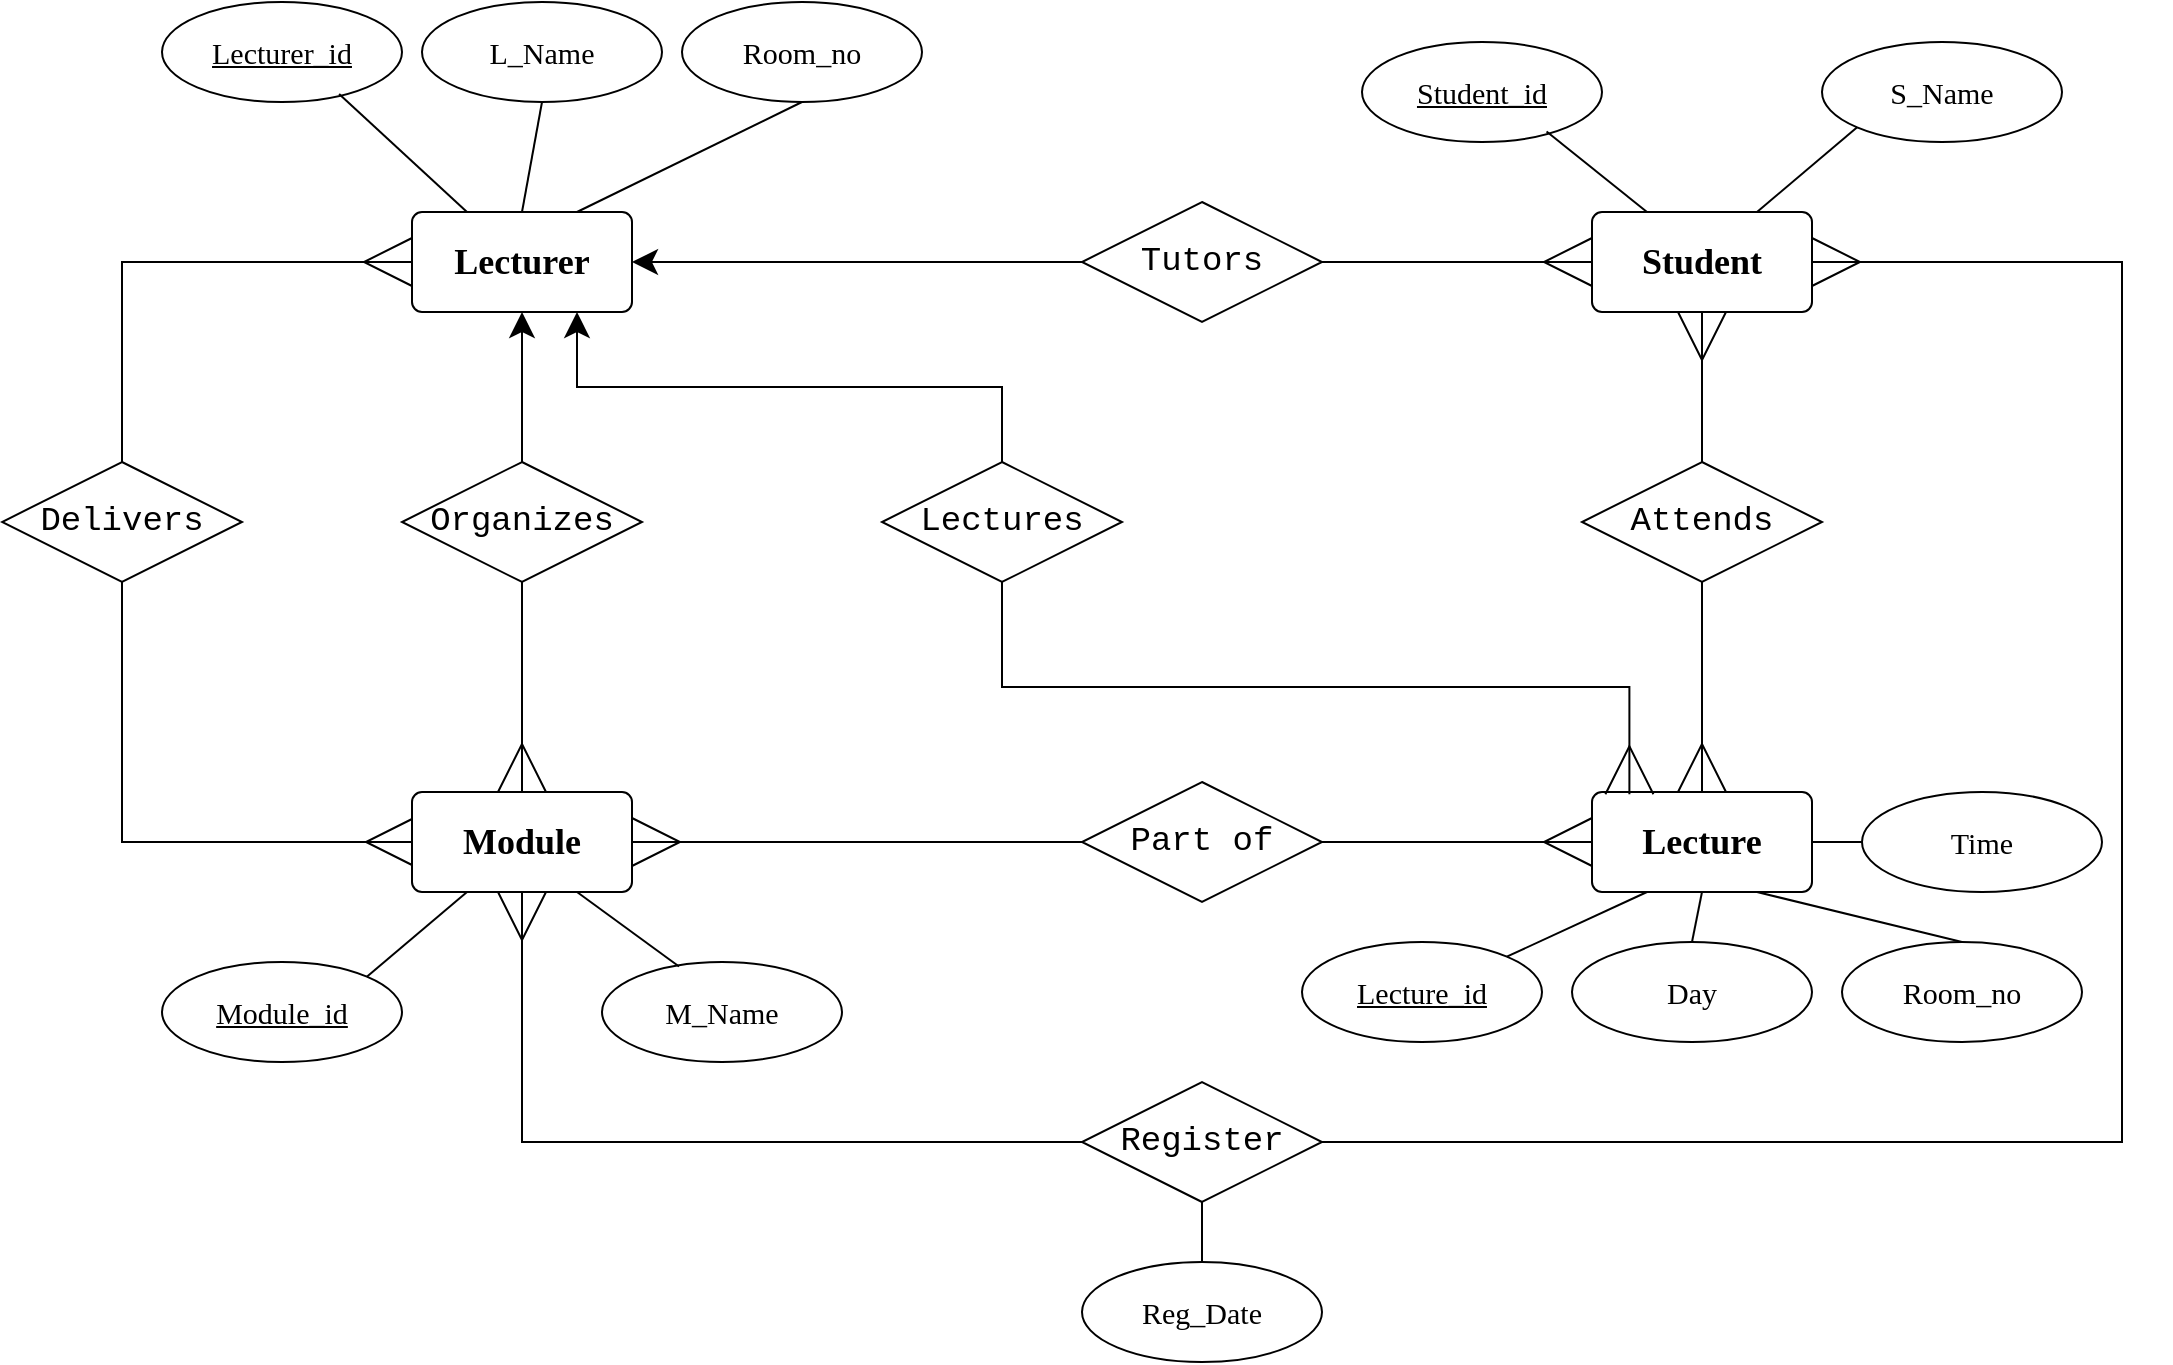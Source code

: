 <mxfile version="21.6.6" type="github">
  <diagram id="R2lEEEUBdFMjLlhIrx00" name="Page-1">
    <mxGraphModel dx="2072" dy="696" grid="1" gridSize="10" guides="1" tooltips="1" connect="1" arrows="1" fold="1" page="1" pageScale="1" pageWidth="850" pageHeight="1100" math="0" shadow="0" extFonts="Permanent Marker^https://fonts.googleapis.com/css?family=Permanent+Marker">
      <root>
        <mxCell id="0" />
        <mxCell id="1" parent="0" />
        <mxCell id="CVCtrazBTh_NCcg5P7VE-1" value="&lt;h2&gt;&lt;font face=&quot;Times New Roman&quot; style=&quot;font-size: 18px;&quot;&gt;&lt;b&gt;Lecturer&lt;/b&gt;&lt;/font&gt;&lt;/h2&gt;" style="rounded=1;arcSize=10;whiteSpace=wrap;html=1;align=center;" vertex="1" parent="1">
          <mxGeometry x="145" y="135" width="110" height="50" as="geometry" />
        </mxCell>
        <mxCell id="CVCtrazBTh_NCcg5P7VE-2" value="&lt;h2&gt;&lt;font face=&quot;Times New Roman&quot; style=&quot;font-size: 18px;&quot;&gt;&lt;b&gt;Lecture&lt;/b&gt;&lt;/font&gt;&lt;/h2&gt;" style="rounded=1;arcSize=10;whiteSpace=wrap;html=1;align=center;" vertex="1" parent="1">
          <mxGeometry x="735" y="425" width="110" height="50" as="geometry" />
        </mxCell>
        <mxCell id="CVCtrazBTh_NCcg5P7VE-3" value="&lt;h2&gt;&lt;font face=&quot;Times New Roman&quot;&gt;Module&lt;/font&gt;&lt;/h2&gt;" style="rounded=1;arcSize=10;whiteSpace=wrap;html=1;align=center;" vertex="1" parent="1">
          <mxGeometry x="145" y="425" width="110" height="50" as="geometry" />
        </mxCell>
        <mxCell id="CVCtrazBTh_NCcg5P7VE-4" value="&lt;h2&gt;&lt;font face=&quot;Times New Roman&quot; style=&quot;font-size: 18px;&quot;&gt;&lt;b&gt;Student&lt;/b&gt;&lt;/font&gt;&lt;/h2&gt;" style="rounded=1;arcSize=10;whiteSpace=wrap;html=1;align=center;" vertex="1" parent="1">
          <mxGeometry x="735" y="135" width="110" height="50" as="geometry" />
        </mxCell>
        <mxCell id="CVCtrazBTh_NCcg5P7VE-13" style="edgeStyle=orthogonalEdgeStyle;rounded=0;orthogonalLoop=1;jettySize=auto;html=1;entryX=1;entryY=0.5;entryDx=0;entryDy=0;endSize=10;" edge="1" parent="1" source="CVCtrazBTh_NCcg5P7VE-5" target="CVCtrazBTh_NCcg5P7VE-1">
          <mxGeometry relative="1" as="geometry" />
        </mxCell>
        <mxCell id="CVCtrazBTh_NCcg5P7VE-5" value="&lt;font style=&quot;font-size: 17px;&quot; face=&quot;Courier New&quot;&gt;Tutors&lt;/font&gt;" style="shape=rhombus;perimeter=rhombusPerimeter;whiteSpace=wrap;html=1;align=center;" vertex="1" parent="1">
          <mxGeometry x="480" y="130" width="120" height="60" as="geometry" />
        </mxCell>
        <mxCell id="CVCtrazBTh_NCcg5P7VE-11" value="" style="edgeStyle=entityRelationEdgeStyle;fontSize=12;html=1;endArrow=ERmany;rounded=0;entryX=0;entryY=0.5;entryDx=0;entryDy=0;exitX=1;exitY=0.5;exitDx=0;exitDy=0;endSize=22;startSize=22;jumpSize=6;" edge="1" parent="1" source="CVCtrazBTh_NCcg5P7VE-5" target="CVCtrazBTh_NCcg5P7VE-4">
          <mxGeometry width="100" height="100" relative="1" as="geometry">
            <mxPoint x="420" y="370" as="sourcePoint" />
            <mxPoint x="520" y="270" as="targetPoint" />
          </mxGeometry>
        </mxCell>
        <mxCell id="CVCtrazBTh_NCcg5P7VE-15" value="&lt;font face=&quot;Courier New&quot;&gt;&lt;span style=&quot;font-size: 17px;&quot;&gt;Attends&lt;/span&gt;&lt;/font&gt;" style="shape=rhombus;perimeter=rhombusPerimeter;whiteSpace=wrap;html=1;align=center;" vertex="1" parent="1">
          <mxGeometry x="730" y="260" width="120" height="60" as="geometry" />
        </mxCell>
        <mxCell id="CVCtrazBTh_NCcg5P7VE-16" value="&lt;font face=&quot;Courier New&quot;&gt;&lt;span style=&quot;font-size: 17px;&quot;&gt;Delivers&lt;/span&gt;&lt;/font&gt;" style="shape=rhombus;perimeter=rhombusPerimeter;whiteSpace=wrap;html=1;align=center;" vertex="1" parent="1">
          <mxGeometry x="-60" y="260" width="120" height="60" as="geometry" />
        </mxCell>
        <mxCell id="CVCtrazBTh_NCcg5P7VE-24" style="edgeStyle=orthogonalEdgeStyle;rounded=0;orthogonalLoop=1;jettySize=auto;html=1;endSize=10;" edge="1" parent="1" source="CVCtrazBTh_NCcg5P7VE-17" target="CVCtrazBTh_NCcg5P7VE-1">
          <mxGeometry relative="1" as="geometry">
            <mxPoint x="200" y="190" as="targetPoint" />
          </mxGeometry>
        </mxCell>
        <mxCell id="CVCtrazBTh_NCcg5P7VE-17" value="&lt;font face=&quot;Courier New&quot;&gt;&lt;span style=&quot;font-size: 17px;&quot;&gt;Organizes&lt;/span&gt;&lt;/font&gt;" style="shape=rhombus;perimeter=rhombusPerimeter;whiteSpace=wrap;html=1;align=center;" vertex="1" parent="1">
          <mxGeometry x="140" y="260" width="120" height="60" as="geometry" />
        </mxCell>
        <mxCell id="CVCtrazBTh_NCcg5P7VE-18" value="&lt;font face=&quot;Courier New&quot;&gt;&lt;span style=&quot;font-size: 17px;&quot;&gt;Register&lt;/span&gt;&lt;/font&gt;" style="shape=rhombus;perimeter=rhombusPerimeter;whiteSpace=wrap;html=1;align=center;direction=west;" vertex="1" parent="1">
          <mxGeometry x="480" y="570" width="120" height="60" as="geometry" />
        </mxCell>
        <mxCell id="CVCtrazBTh_NCcg5P7VE-35" style="edgeStyle=elbowEdgeStyle;rounded=0;orthogonalLoop=1;jettySize=auto;html=1;elbow=vertical;entryX=0.75;entryY=1;entryDx=0;entryDy=0;endSize=10;" edge="1" parent="1" source="CVCtrazBTh_NCcg5P7VE-19" target="CVCtrazBTh_NCcg5P7VE-1">
          <mxGeometry relative="1" as="geometry">
            <mxPoint x="237" y="190" as="targetPoint" />
          </mxGeometry>
        </mxCell>
        <mxCell id="CVCtrazBTh_NCcg5P7VE-19" value="&lt;font face=&quot;Courier New&quot;&gt;&lt;span style=&quot;font-size: 17px;&quot;&gt;Lectures&lt;/span&gt;&lt;/font&gt;" style="shape=rhombus;perimeter=rhombusPerimeter;whiteSpace=wrap;html=1;align=center;" vertex="1" parent="1">
          <mxGeometry x="380" y="260" width="120" height="60" as="geometry" />
        </mxCell>
        <mxCell id="CVCtrazBTh_NCcg5P7VE-20" value="&lt;font face=&quot;Courier New&quot;&gt;&lt;span style=&quot;font-size: 17px;&quot;&gt;Part of&lt;/span&gt;&lt;/font&gt;" style="shape=rhombus;perimeter=rhombusPerimeter;whiteSpace=wrap;html=1;align=center;" vertex="1" parent="1">
          <mxGeometry x="480" y="420" width="120" height="60" as="geometry" />
        </mxCell>
        <mxCell id="CVCtrazBTh_NCcg5P7VE-22" value="" style="edgeStyle=entityRelationEdgeStyle;fontSize=12;html=1;endArrow=ERmany;rounded=0;entryX=1;entryY=0.5;entryDx=0;entryDy=0;exitX=0;exitY=0.5;exitDx=0;exitDy=0;endSize=22;startSize=22;jumpSize=6;" edge="1" parent="1" source="CVCtrazBTh_NCcg5P7VE-20" target="CVCtrazBTh_NCcg5P7VE-3">
          <mxGeometry width="100" height="100" relative="1" as="geometry">
            <mxPoint x="610" y="170" as="sourcePoint" />
            <mxPoint x="830" y="170" as="targetPoint" />
          </mxGeometry>
        </mxCell>
        <mxCell id="CVCtrazBTh_NCcg5P7VE-23" value="" style="edgeStyle=entityRelationEdgeStyle;fontSize=12;html=1;endArrow=ERmany;rounded=0;entryX=0;entryY=0.5;entryDx=0;entryDy=0;exitX=1;exitY=0.5;exitDx=0;exitDy=0;endSize=22;startSize=22;jumpSize=6;" edge="1" parent="1" source="CVCtrazBTh_NCcg5P7VE-20" target="CVCtrazBTh_NCcg5P7VE-2">
          <mxGeometry width="100" height="100" relative="1" as="geometry">
            <mxPoint x="620" y="180" as="sourcePoint" />
            <mxPoint x="840" y="180" as="targetPoint" />
          </mxGeometry>
        </mxCell>
        <mxCell id="CVCtrazBTh_NCcg5P7VE-33" value="" style="edgeStyle=orthogonalEdgeStyle;fontSize=12;html=1;endArrow=ERmany;rounded=0;entryX=0;entryY=0.5;entryDx=0;entryDy=0;exitX=0.5;exitY=1;exitDx=0;exitDy=0;endSize=21;startSize=22;" edge="1" parent="1" source="CVCtrazBTh_NCcg5P7VE-16" target="CVCtrazBTh_NCcg5P7VE-3">
          <mxGeometry width="100" height="100" relative="1" as="geometry">
            <mxPoint x="-70" y="450" as="sourcePoint" />
            <mxPoint x="105" y="440" as="targetPoint" />
          </mxGeometry>
        </mxCell>
        <mxCell id="CVCtrazBTh_NCcg5P7VE-34" value="" style="edgeStyle=orthogonalEdgeStyle;fontSize=12;html=1;endArrow=ERmany;rounded=0;exitX=0.5;exitY=0;exitDx=0;exitDy=0;entryX=0;entryY=0.5;entryDx=0;entryDy=0;endSize=22;startSize=22;" edge="1" parent="1" source="CVCtrazBTh_NCcg5P7VE-16" target="CVCtrazBTh_NCcg5P7VE-1">
          <mxGeometry width="100" height="100" relative="1" as="geometry">
            <mxPoint x="530" y="420" as="sourcePoint" />
            <mxPoint x="630" y="320" as="targetPoint" />
          </mxGeometry>
        </mxCell>
        <mxCell id="CVCtrazBTh_NCcg5P7VE-37" value="" style="edgeStyle=orthogonalEdgeStyle;fontSize=12;html=1;endArrow=ERmany;rounded=0;exitX=0.5;exitY=1;exitDx=0;exitDy=0;endSize=22;startSize=22;entryX=0.5;entryY=0;entryDx=0;entryDy=0;" edge="1" parent="1" source="CVCtrazBTh_NCcg5P7VE-17" target="CVCtrazBTh_NCcg5P7VE-3">
          <mxGeometry width="100" height="100" relative="1" as="geometry">
            <mxPoint x="10" y="270" as="sourcePoint" />
            <mxPoint x="200" y="420" as="targetPoint" />
          </mxGeometry>
        </mxCell>
        <mxCell id="CVCtrazBTh_NCcg5P7VE-39" value="" style="fontSize=12;html=1;endArrow=ERmany;rounded=0;entryX=0.5;entryY=0;entryDx=0;entryDy=0;exitX=0.5;exitY=1;exitDx=0;exitDy=0;endSize=22;startSize=22;jumpSize=6;" edge="1" parent="1" source="CVCtrazBTh_NCcg5P7VE-15" target="CVCtrazBTh_NCcg5P7VE-2">
          <mxGeometry width="100" height="100" relative="1" as="geometry">
            <mxPoint x="610" y="170" as="sourcePoint" />
            <mxPoint x="745" y="170" as="targetPoint" />
          </mxGeometry>
        </mxCell>
        <mxCell id="CVCtrazBTh_NCcg5P7VE-40" value="" style="fontSize=12;html=1;endArrow=ERmany;rounded=0;entryX=0.5;entryY=1;entryDx=0;entryDy=0;exitX=0.5;exitY=0;exitDx=0;exitDy=0;endSize=22;startSize=22;jumpSize=6;" edge="1" parent="1" source="CVCtrazBTh_NCcg5P7VE-15" target="CVCtrazBTh_NCcg5P7VE-4">
          <mxGeometry width="100" height="100" relative="1" as="geometry">
            <mxPoint x="620" y="180" as="sourcePoint" />
            <mxPoint x="755" y="180" as="targetPoint" />
          </mxGeometry>
        </mxCell>
        <mxCell id="CVCtrazBTh_NCcg5P7VE-42" value="" style="edgeStyle=orthogonalEdgeStyle;fontSize=12;html=1;endArrow=ERmany;rounded=0;entryX=0.5;entryY=1;entryDx=0;entryDy=0;exitX=1;exitY=0.5;exitDx=0;exitDy=0;endSize=22;startSize=22;jumpSize=6;" edge="1" parent="1" source="CVCtrazBTh_NCcg5P7VE-18" target="CVCtrazBTh_NCcg5P7VE-3">
          <mxGeometry width="100" height="100" relative="1" as="geometry">
            <mxPoint x="255" y="570" as="sourcePoint" />
            <mxPoint x="390" y="570" as="targetPoint" />
          </mxGeometry>
        </mxCell>
        <mxCell id="CVCtrazBTh_NCcg5P7VE-43" value="" style="edgeStyle=orthogonalEdgeStyle;fontSize=12;html=1;endArrow=ERmany;rounded=0;entryX=1;entryY=0.5;entryDx=0;entryDy=0;endSize=22;startSize=22;jumpSize=6;" edge="1" parent="1" source="CVCtrazBTh_NCcg5P7VE-18" target="CVCtrazBTh_NCcg5P7VE-4">
          <mxGeometry width="100" height="100" relative="1" as="geometry">
            <mxPoint x="640" y="200" as="sourcePoint" />
            <mxPoint x="775" y="200" as="targetPoint" />
            <Array as="points">
              <mxPoint x="1000" y="600" />
              <mxPoint x="1000" y="160" />
            </Array>
          </mxGeometry>
        </mxCell>
        <mxCell id="CVCtrazBTh_NCcg5P7VE-44" value="" style="edgeStyle=orthogonalEdgeStyle;fontSize=12;html=1;endArrow=ERmany;rounded=0;entryX=0.17;entryY=0.023;entryDx=0;entryDy=0;exitX=0.5;exitY=1;exitDx=0;exitDy=0;endSize=22;startSize=22;jumpSize=6;entryPerimeter=0;" edge="1" parent="1" source="CVCtrazBTh_NCcg5P7VE-19" target="CVCtrazBTh_NCcg5P7VE-2">
          <mxGeometry width="100" height="100" relative="1" as="geometry">
            <mxPoint x="610" y="170" as="sourcePoint" />
            <mxPoint x="745" y="170" as="targetPoint" />
          </mxGeometry>
        </mxCell>
        <mxCell id="CVCtrazBTh_NCcg5P7VE-45" value="&lt;font style=&quot;font-size: 15px;&quot; face=&quot;Verdana&quot;&gt;Lecturer_id&lt;/font&gt;" style="ellipse;whiteSpace=wrap;html=1;align=center;fontStyle=4;" vertex="1" parent="1">
          <mxGeometry x="20" y="30" width="120" height="50" as="geometry" />
        </mxCell>
        <mxCell id="CVCtrazBTh_NCcg5P7VE-46" value="&lt;font style=&quot;font-size: 15px;&quot; face=&quot;Verdana&quot;&gt;Room_no&lt;/font&gt;" style="ellipse;whiteSpace=wrap;html=1;align=center;fontStyle=0;" vertex="1" parent="1">
          <mxGeometry x="280" y="30" width="120" height="50" as="geometry" />
        </mxCell>
        <mxCell id="CVCtrazBTh_NCcg5P7VE-47" value="&lt;font style=&quot;font-size: 15px;&quot; face=&quot;Verdana&quot;&gt;L_Name&lt;/font&gt;" style="ellipse;whiteSpace=wrap;html=1;align=center;fontStyle=0;" vertex="1" parent="1">
          <mxGeometry x="150" y="30" width="120" height="50" as="geometry" />
        </mxCell>
        <mxCell id="CVCtrazBTh_NCcg5P7VE-48" value="&lt;font style=&quot;font-size: 15px;&quot; face=&quot;Verdana&quot;&gt;Time&lt;/font&gt;" style="ellipse;whiteSpace=wrap;html=1;align=center;fontStyle=0;" vertex="1" parent="1">
          <mxGeometry x="870" y="425" width="120" height="50" as="geometry" />
        </mxCell>
        <mxCell id="CVCtrazBTh_NCcg5P7VE-49" value="&lt;font style=&quot;font-size: 15px;&quot; face=&quot;Verdana&quot;&gt;Room_no&lt;/font&gt;" style="ellipse;whiteSpace=wrap;html=1;align=center;fontStyle=0;" vertex="1" parent="1">
          <mxGeometry x="860" y="500" width="120" height="50" as="geometry" />
        </mxCell>
        <mxCell id="CVCtrazBTh_NCcg5P7VE-50" value="&lt;font style=&quot;font-size: 15px;&quot; face=&quot;Verdana&quot;&gt;Day&lt;/font&gt;" style="ellipse;whiteSpace=wrap;html=1;align=center;fontStyle=0;" vertex="1" parent="1">
          <mxGeometry x="725" y="500" width="120" height="50" as="geometry" />
        </mxCell>
        <mxCell id="CVCtrazBTh_NCcg5P7VE-51" value="&lt;font style=&quot;font-size: 15px;&quot; face=&quot;Verdana&quot;&gt;Lecture_id&lt;/font&gt;" style="ellipse;whiteSpace=wrap;html=1;align=center;fontStyle=4;" vertex="1" parent="1">
          <mxGeometry x="590" y="500" width="120" height="50" as="geometry" />
        </mxCell>
        <mxCell id="CVCtrazBTh_NCcg5P7VE-52" value="&lt;font face=&quot;Verdana&quot;&gt;&lt;span style=&quot;font-size: 15px;&quot;&gt;Reg_Date&lt;/span&gt;&lt;/font&gt;" style="ellipse;whiteSpace=wrap;html=1;align=center;fontStyle=0;" vertex="1" parent="1">
          <mxGeometry x="480" y="660" width="120" height="50" as="geometry" />
        </mxCell>
        <mxCell id="CVCtrazBTh_NCcg5P7VE-53" value="&lt;font face=&quot;Verdana&quot;&gt;&lt;span style=&quot;font-size: 15px;&quot;&gt;M_Name&lt;/span&gt;&lt;/font&gt;" style="ellipse;whiteSpace=wrap;html=1;align=center;fontStyle=0;" vertex="1" parent="1">
          <mxGeometry x="240" y="510" width="120" height="50" as="geometry" />
        </mxCell>
        <mxCell id="CVCtrazBTh_NCcg5P7VE-54" value="&lt;font style=&quot;font-size: 15px;&quot; face=&quot;Verdana&quot;&gt;Module_id&lt;/font&gt;" style="ellipse;whiteSpace=wrap;html=1;align=center;fontStyle=4;" vertex="1" parent="1">
          <mxGeometry x="20" y="510" width="120" height="50" as="geometry" />
        </mxCell>
        <mxCell id="CVCtrazBTh_NCcg5P7VE-55" value="&lt;font face=&quot;Verdana&quot;&gt;&lt;span style=&quot;font-size: 15px;&quot;&gt;S_Name&lt;/span&gt;&lt;/font&gt;" style="ellipse;whiteSpace=wrap;html=1;align=center;fontStyle=0;" vertex="1" parent="1">
          <mxGeometry x="850" y="50" width="120" height="50" as="geometry" />
        </mxCell>
        <mxCell id="CVCtrazBTh_NCcg5P7VE-56" value="&lt;font face=&quot;Verdana&quot;&gt;&lt;span style=&quot;font-size: 15px;&quot;&gt;Student_id&lt;/span&gt;&lt;/font&gt;" style="ellipse;whiteSpace=wrap;html=1;align=center;fontStyle=4;" vertex="1" parent="1">
          <mxGeometry x="620" y="50" width="120" height="50" as="geometry" />
        </mxCell>
        <mxCell id="CVCtrazBTh_NCcg5P7VE-59" value="" style="endArrow=none;html=1;rounded=0;exitX=1;exitY=0;exitDx=0;exitDy=0;entryX=0.25;entryY=1;entryDx=0;entryDy=0;" edge="1" parent="1" source="CVCtrazBTh_NCcg5P7VE-54" target="CVCtrazBTh_NCcg5P7VE-3">
          <mxGeometry relative="1" as="geometry">
            <mxPoint x="420" y="390" as="sourcePoint" />
            <mxPoint x="580" y="390" as="targetPoint" />
          </mxGeometry>
        </mxCell>
        <mxCell id="CVCtrazBTh_NCcg5P7VE-60" value="" style="endArrow=none;html=1;rounded=0;exitX=0.738;exitY=0.92;exitDx=0;exitDy=0;entryX=0.25;entryY=0;entryDx=0;entryDy=0;exitPerimeter=0;" edge="1" parent="1" source="CVCtrazBTh_NCcg5P7VE-45" target="CVCtrazBTh_NCcg5P7VE-1">
          <mxGeometry relative="1" as="geometry">
            <mxPoint x="132" y="527" as="sourcePoint" />
            <mxPoint x="183" y="485" as="targetPoint" />
          </mxGeometry>
        </mxCell>
        <mxCell id="CVCtrazBTh_NCcg5P7VE-61" value="" style="endArrow=none;html=1;rounded=0;exitX=0.5;exitY=1;exitDx=0;exitDy=0;entryX=0.5;entryY=0;entryDx=0;entryDy=0;" edge="1" parent="1" source="CVCtrazBTh_NCcg5P7VE-47" target="CVCtrazBTh_NCcg5P7VE-1">
          <mxGeometry relative="1" as="geometry">
            <mxPoint x="142" y="537" as="sourcePoint" />
            <mxPoint x="193" y="495" as="targetPoint" />
          </mxGeometry>
        </mxCell>
        <mxCell id="CVCtrazBTh_NCcg5P7VE-62" value="" style="endArrow=none;html=1;rounded=0;exitX=0.5;exitY=1;exitDx=0;exitDy=0;entryX=0.75;entryY=0;entryDx=0;entryDy=0;" edge="1" parent="1" source="CVCtrazBTh_NCcg5P7VE-46" target="CVCtrazBTh_NCcg5P7VE-1">
          <mxGeometry relative="1" as="geometry">
            <mxPoint x="152" y="547" as="sourcePoint" />
            <mxPoint x="203" y="505" as="targetPoint" />
          </mxGeometry>
        </mxCell>
        <mxCell id="CVCtrazBTh_NCcg5P7VE-63" value="" style="endArrow=none;html=1;rounded=0;exitX=0.769;exitY=0.895;exitDx=0;exitDy=0;entryX=0.25;entryY=0;entryDx=0;entryDy=0;exitPerimeter=0;" edge="1" parent="1" source="CVCtrazBTh_NCcg5P7VE-56" target="CVCtrazBTh_NCcg5P7VE-4">
          <mxGeometry relative="1" as="geometry">
            <mxPoint x="162" y="546" as="sourcePoint" />
            <mxPoint x="213" y="504" as="targetPoint" />
          </mxGeometry>
        </mxCell>
        <mxCell id="CVCtrazBTh_NCcg5P7VE-64" value="" style="endArrow=none;html=1;rounded=0;exitX=0.5;exitY=0;exitDx=0;exitDy=0;entryX=0.5;entryY=0;entryDx=0;entryDy=0;" edge="1" parent="1" source="CVCtrazBTh_NCcg5P7VE-52" target="CVCtrazBTh_NCcg5P7VE-18">
          <mxGeometry relative="1" as="geometry">
            <mxPoint x="172" y="567" as="sourcePoint" />
            <mxPoint x="223" y="525" as="targetPoint" />
          </mxGeometry>
        </mxCell>
        <mxCell id="CVCtrazBTh_NCcg5P7VE-65" value="" style="endArrow=none;html=1;rounded=0;exitX=0;exitY=1;exitDx=0;exitDy=0;entryX=0.75;entryY=0;entryDx=0;entryDy=0;" edge="1" parent="1" source="CVCtrazBTh_NCcg5P7VE-55" target="CVCtrazBTh_NCcg5P7VE-4">
          <mxGeometry relative="1" as="geometry">
            <mxPoint x="182" y="577" as="sourcePoint" />
            <mxPoint x="233" y="535" as="targetPoint" />
          </mxGeometry>
        </mxCell>
        <mxCell id="CVCtrazBTh_NCcg5P7VE-66" value="" style="endArrow=none;html=1;rounded=0;exitX=0;exitY=0.5;exitDx=0;exitDy=0;entryX=1;entryY=0.5;entryDx=0;entryDy=0;" edge="1" parent="1" source="CVCtrazBTh_NCcg5P7VE-48" target="CVCtrazBTh_NCcg5P7VE-2">
          <mxGeometry relative="1" as="geometry">
            <mxPoint x="192" y="587" as="sourcePoint" />
            <mxPoint x="243" y="545" as="targetPoint" />
          </mxGeometry>
        </mxCell>
        <mxCell id="CVCtrazBTh_NCcg5P7VE-67" value="" style="endArrow=none;html=1;rounded=0;exitX=0.5;exitY=0;exitDx=0;exitDy=0;entryX=0.75;entryY=1;entryDx=0;entryDy=0;" edge="1" parent="1" source="CVCtrazBTh_NCcg5P7VE-49" target="CVCtrazBTh_NCcg5P7VE-2">
          <mxGeometry relative="1" as="geometry">
            <mxPoint x="202" y="597" as="sourcePoint" />
            <mxPoint x="253" y="555" as="targetPoint" />
          </mxGeometry>
        </mxCell>
        <mxCell id="CVCtrazBTh_NCcg5P7VE-68" value="" style="endArrow=none;html=1;rounded=0;entryX=0.5;entryY=0;entryDx=0;entryDy=0;exitX=0.5;exitY=1;exitDx=0;exitDy=0;" edge="1" parent="1" source="CVCtrazBTh_NCcg5P7VE-2" target="CVCtrazBTh_NCcg5P7VE-50">
          <mxGeometry relative="1" as="geometry">
            <mxPoint x="790" y="480" as="sourcePoint" />
            <mxPoint x="263" y="565" as="targetPoint" />
          </mxGeometry>
        </mxCell>
        <mxCell id="CVCtrazBTh_NCcg5P7VE-69" value="" style="endArrow=none;html=1;rounded=0;exitX=0.25;exitY=1;exitDx=0;exitDy=0;entryX=1;entryY=0;entryDx=0;entryDy=0;" edge="1" parent="1" source="CVCtrazBTh_NCcg5P7VE-2" target="CVCtrazBTh_NCcg5P7VE-51">
          <mxGeometry relative="1" as="geometry">
            <mxPoint x="440" y="522" as="sourcePoint" />
            <mxPoint x="491" y="480" as="targetPoint" />
          </mxGeometry>
        </mxCell>
        <mxCell id="CVCtrazBTh_NCcg5P7VE-70" value="" style="endArrow=none;html=1;rounded=0;exitX=0.321;exitY=0.045;exitDx=0;exitDy=0;entryX=0.75;entryY=1;entryDx=0;entryDy=0;exitPerimeter=0;" edge="1" parent="1" source="CVCtrazBTh_NCcg5P7VE-53" target="CVCtrazBTh_NCcg5P7VE-3">
          <mxGeometry relative="1" as="geometry">
            <mxPoint x="232" y="627" as="sourcePoint" />
            <mxPoint x="283" y="585" as="targetPoint" />
          </mxGeometry>
        </mxCell>
      </root>
    </mxGraphModel>
  </diagram>
</mxfile>
